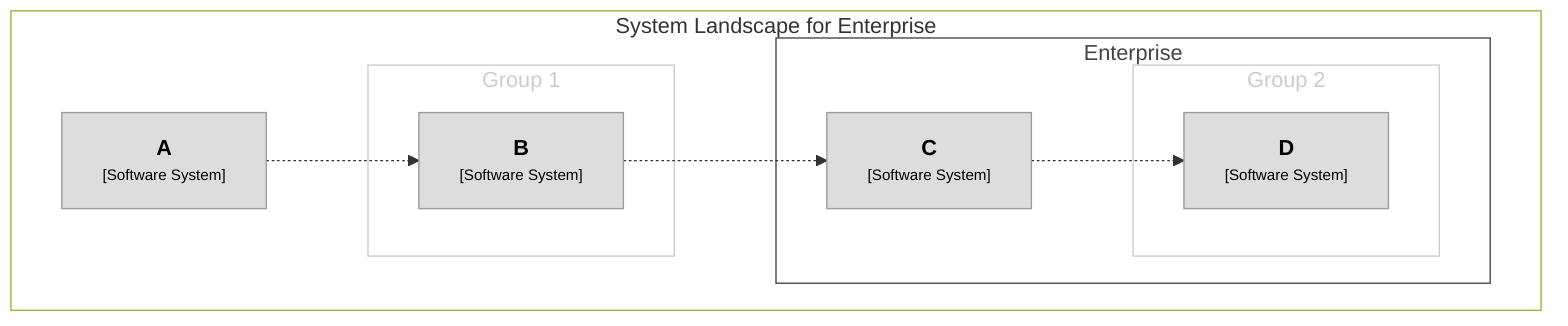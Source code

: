 graph TB
  linkStyle default fill:#ffffff

  subgraph diagram [System Landscape for Enterprise]
    style diagram fill:#ffffff

    subgraph enterprise [Enterprise]
      style enterprise fill:#ffffff,stroke:#444444,color:#444444

      subgraph group1 [Group 2]
        style group1 fill:#ffffff,stroke:#cccccc,color:#cccccc

        4["<div style='font-weight: bold'>D</div><div style='font-size: 70%; margin-top: 0px'>[Software System]</div>"]
        style 4 fill:#dddddd,stroke:#9a9a9a,color:#000000
      end

      3["<div style='font-weight: bold'>C</div><div style='font-size: 70%; margin-top: 0px'>[Software System]</div>"]
      style 3 fill:#dddddd,stroke:#9a9a9a,color:#000000
    end

    subgraph group2 [Group 1]
      style group2 fill:#ffffff,stroke:#cccccc,color:#cccccc

      2["<div style='font-weight: bold'>B</div><div style='font-size: 70%; margin-top: 0px'>[Software System]</div>"]
      style 2 fill:#dddddd,stroke:#9a9a9a,color:#000000
    end

    1["<div style='font-weight: bold'>A</div><div style='font-size: 70%; margin-top: 0px'>[Software System]</div>"]
    style 1 fill:#dddddd,stroke:#9a9a9a,color:#000000

    2-. "<div></div><div style='font-size: 70%'></div>" .->3
    3-. "<div></div><div style='font-size: 70%'></div>" .->4
    1-. "<div></div><div style='font-size: 70%'></div>" .->2
  end